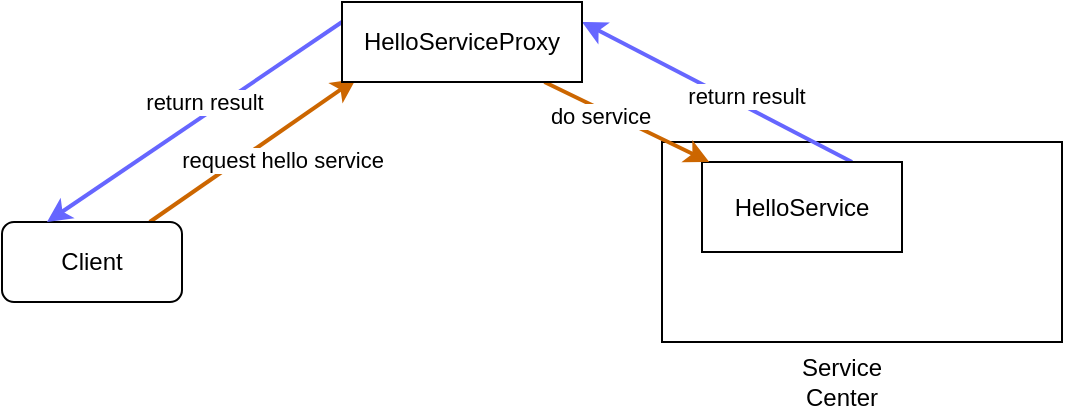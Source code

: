 <mxfile version="13.7.9" type="github">
  <diagram id="LekN2mBB-UYrPSv3pzjn" name="Page-1">
    <mxGraphModel dx="930" dy="755" grid="1" gridSize="10" guides="1" tooltips="1" connect="1" arrows="1" fold="1" page="1" pageScale="1" pageWidth="4681" pageHeight="3300" math="0" shadow="0">
      <root>
        <mxCell id="0" />
        <mxCell id="1" parent="0" />
        <mxCell id="2ZvLKXD8S2Ehz3WB8dBD-10" value="request hello service" style="edgeStyle=none;rounded=0;orthogonalLoop=1;jettySize=auto;html=1;entryX=0.058;entryY=0.963;entryDx=0;entryDy=0;entryPerimeter=0;strokeWidth=2;strokeColor=#CC6600;" edge="1" parent="1" source="2ZvLKXD8S2Ehz3WB8dBD-1" target="2ZvLKXD8S2Ehz3WB8dBD-8">
          <mxGeometry x="0.142" y="-12" relative="1" as="geometry">
            <mxPoint x="1" as="offset" />
          </mxGeometry>
        </mxCell>
        <mxCell id="2ZvLKXD8S2Ehz3WB8dBD-1" value="Client" style="rounded=1;whiteSpace=wrap;html=1;" vertex="1" parent="1">
          <mxGeometry x="70" y="220" width="90" height="40" as="geometry" />
        </mxCell>
        <mxCell id="2ZvLKXD8S2Ehz3WB8dBD-2" value="" style="rounded=0;whiteSpace=wrap;html=1;" vertex="1" parent="1">
          <mxGeometry x="400" y="180" width="200" height="100" as="geometry" />
        </mxCell>
        <mxCell id="2ZvLKXD8S2Ehz3WB8dBD-3" value="Service Center" style="text;html=1;strokeColor=none;fillColor=none;align=center;verticalAlign=middle;whiteSpace=wrap;rounded=0;" vertex="1" parent="1">
          <mxGeometry x="470" y="290" width="40" height="20" as="geometry" />
        </mxCell>
        <mxCell id="2ZvLKXD8S2Ehz3WB8dBD-16" style="edgeStyle=none;rounded=0;orthogonalLoop=1;jettySize=auto;html=1;entryX=1;entryY=0.25;entryDx=0;entryDy=0;exitX=0.75;exitY=0;exitDx=0;exitDy=0;strokeColor=#6666FF;strokeWidth=2;" edge="1" parent="1" source="2ZvLKXD8S2Ehz3WB8dBD-6" target="2ZvLKXD8S2Ehz3WB8dBD-8">
          <mxGeometry relative="1" as="geometry" />
        </mxCell>
        <mxCell id="2ZvLKXD8S2Ehz3WB8dBD-17" value="return result" style="edgeLabel;html=1;align=center;verticalAlign=middle;resizable=0;points=[];" vertex="1" connectable="0" parent="2ZvLKXD8S2Ehz3WB8dBD-16">
          <mxGeometry x="-0.164" y="-5" relative="1" as="geometry">
            <mxPoint x="1" as="offset" />
          </mxGeometry>
        </mxCell>
        <mxCell id="2ZvLKXD8S2Ehz3WB8dBD-6" value="HelloService" style="rounded=0;whiteSpace=wrap;html=1;" vertex="1" parent="1">
          <mxGeometry x="420" y="190" width="100" height="45" as="geometry" />
        </mxCell>
        <mxCell id="2ZvLKXD8S2Ehz3WB8dBD-11" style="edgeStyle=none;rounded=0;orthogonalLoop=1;jettySize=auto;html=1;strokeWidth=2;strokeColor=#CC6600;" edge="1" parent="1" source="2ZvLKXD8S2Ehz3WB8dBD-8" target="2ZvLKXD8S2Ehz3WB8dBD-6">
          <mxGeometry relative="1" as="geometry" />
        </mxCell>
        <mxCell id="2ZvLKXD8S2Ehz3WB8dBD-13" value="do service" style="edgeLabel;html=1;align=center;verticalAlign=middle;resizable=0;points=[];" vertex="1" connectable="0" parent="2ZvLKXD8S2Ehz3WB8dBD-11">
          <mxGeometry x="-0.292" y="-3" relative="1" as="geometry">
            <mxPoint as="offset" />
          </mxGeometry>
        </mxCell>
        <mxCell id="2ZvLKXD8S2Ehz3WB8dBD-14" style="edgeStyle=none;rounded=0;orthogonalLoop=1;jettySize=auto;html=1;entryX=0.25;entryY=0;entryDx=0;entryDy=0;exitX=0;exitY=0.25;exitDx=0;exitDy=0;strokeColor=#6666FF;strokeWidth=2;" edge="1" parent="1" source="2ZvLKXD8S2Ehz3WB8dBD-8" target="2ZvLKXD8S2Ehz3WB8dBD-1">
          <mxGeometry relative="1" as="geometry" />
        </mxCell>
        <mxCell id="2ZvLKXD8S2Ehz3WB8dBD-15" value="return result" style="edgeLabel;html=1;align=center;verticalAlign=middle;resizable=0;points=[];" vertex="1" connectable="0" parent="2ZvLKXD8S2Ehz3WB8dBD-14">
          <mxGeometry x="-0.364" y="5" relative="1" as="geometry">
            <mxPoint x="-25.63" y="3.88" as="offset" />
          </mxGeometry>
        </mxCell>
        <mxCell id="2ZvLKXD8S2Ehz3WB8dBD-8" value="HelloServiceProxy" style="rounded=0;whiteSpace=wrap;html=1;" vertex="1" parent="1">
          <mxGeometry x="240" y="110" width="120" height="40" as="geometry" />
        </mxCell>
      </root>
    </mxGraphModel>
  </diagram>
</mxfile>
